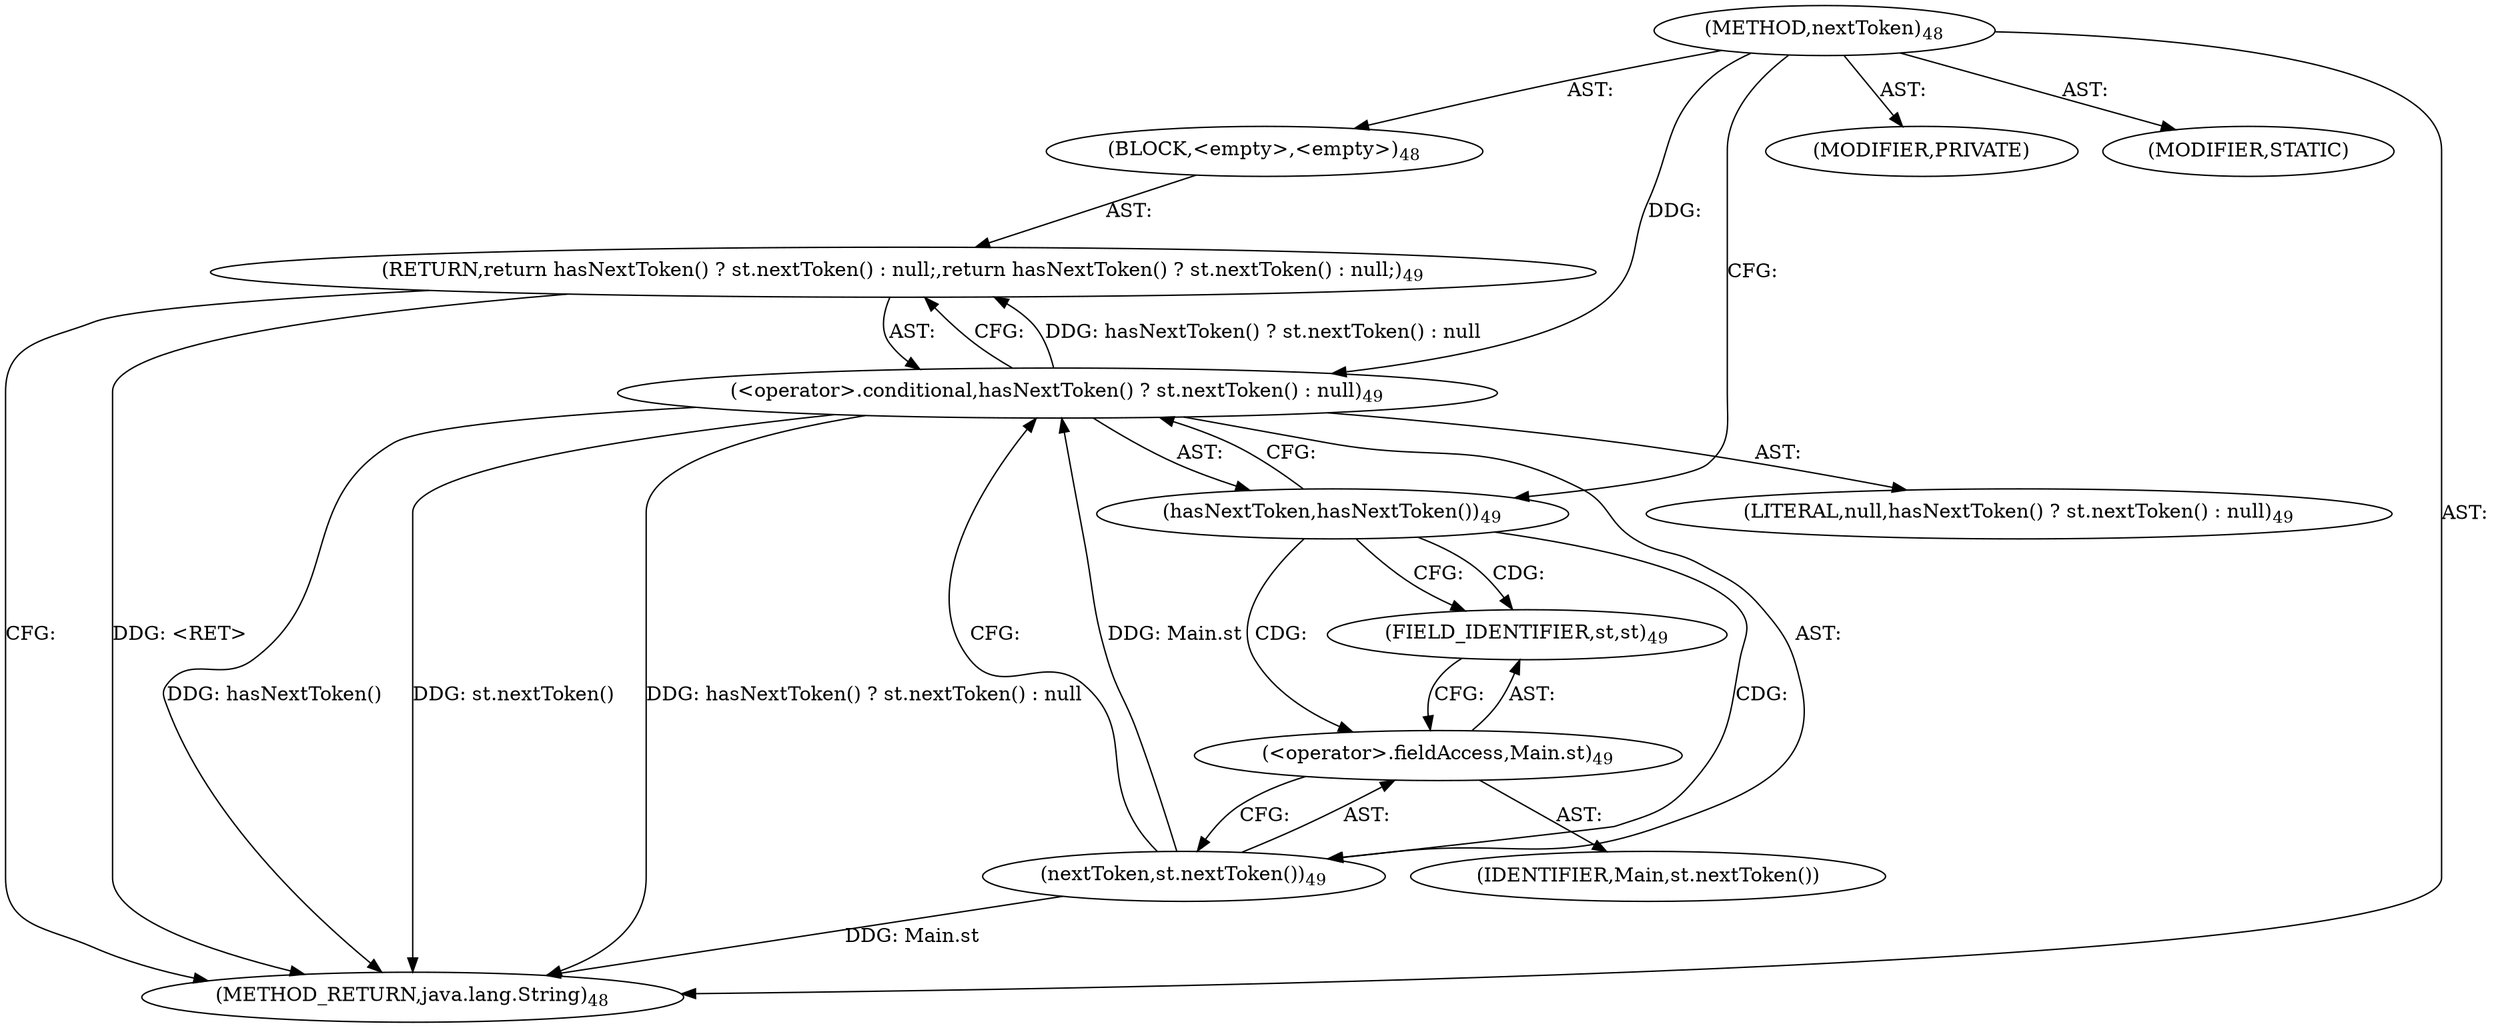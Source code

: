 digraph "nextToken" {  
"166" [label = <(METHOD,nextToken)<SUB>48</SUB>> ]
"167" [label = <(BLOCK,&lt;empty&gt;,&lt;empty&gt;)<SUB>48</SUB>> ]
"168" [label = <(RETURN,return hasNextToken() ? st.nextToken() : null;,return hasNextToken() ? st.nextToken() : null;)<SUB>49</SUB>> ]
"169" [label = <(&lt;operator&gt;.conditional,hasNextToken() ? st.nextToken() : null)<SUB>49</SUB>> ]
"170" [label = <(hasNextToken,hasNextToken())<SUB>49</SUB>> ]
"171" [label = <(nextToken,st.nextToken())<SUB>49</SUB>> ]
"172" [label = <(&lt;operator&gt;.fieldAccess,Main.st)<SUB>49</SUB>> ]
"173" [label = <(IDENTIFIER,Main,st.nextToken())> ]
"174" [label = <(FIELD_IDENTIFIER,st,st)<SUB>49</SUB>> ]
"175" [label = <(LITERAL,null,hasNextToken() ? st.nextToken() : null)<SUB>49</SUB>> ]
"176" [label = <(MODIFIER,PRIVATE)> ]
"177" [label = <(MODIFIER,STATIC)> ]
"178" [label = <(METHOD_RETURN,java.lang.String)<SUB>48</SUB>> ]
  "166" -> "167"  [ label = "AST: "] 
  "166" -> "176"  [ label = "AST: "] 
  "166" -> "177"  [ label = "AST: "] 
  "166" -> "178"  [ label = "AST: "] 
  "167" -> "168"  [ label = "AST: "] 
  "168" -> "169"  [ label = "AST: "] 
  "169" -> "170"  [ label = "AST: "] 
  "169" -> "171"  [ label = "AST: "] 
  "169" -> "175"  [ label = "AST: "] 
  "171" -> "172"  [ label = "AST: "] 
  "172" -> "173"  [ label = "AST: "] 
  "172" -> "174"  [ label = "AST: "] 
  "168" -> "178"  [ label = "CFG: "] 
  "169" -> "168"  [ label = "CFG: "] 
  "170" -> "174"  [ label = "CFG: "] 
  "170" -> "169"  [ label = "CFG: "] 
  "171" -> "169"  [ label = "CFG: "] 
  "172" -> "171"  [ label = "CFG: "] 
  "174" -> "172"  [ label = "CFG: "] 
  "166" -> "170"  [ label = "CFG: "] 
  "168" -> "178"  [ label = "DDG: &lt;RET&gt;"] 
  "169" -> "178"  [ label = "DDG: hasNextToken()"] 
  "171" -> "178"  [ label = "DDG: Main.st"] 
  "169" -> "178"  [ label = "DDG: st.nextToken()"] 
  "169" -> "178"  [ label = "DDG: hasNextToken() ? st.nextToken() : null"] 
  "169" -> "168"  [ label = "DDG: hasNextToken() ? st.nextToken() : null"] 
  "171" -> "169"  [ label = "DDG: Main.st"] 
  "166" -> "169"  [ label = "DDG: "] 
  "170" -> "174"  [ label = "CDG: "] 
  "170" -> "171"  [ label = "CDG: "] 
  "170" -> "172"  [ label = "CDG: "] 
}
